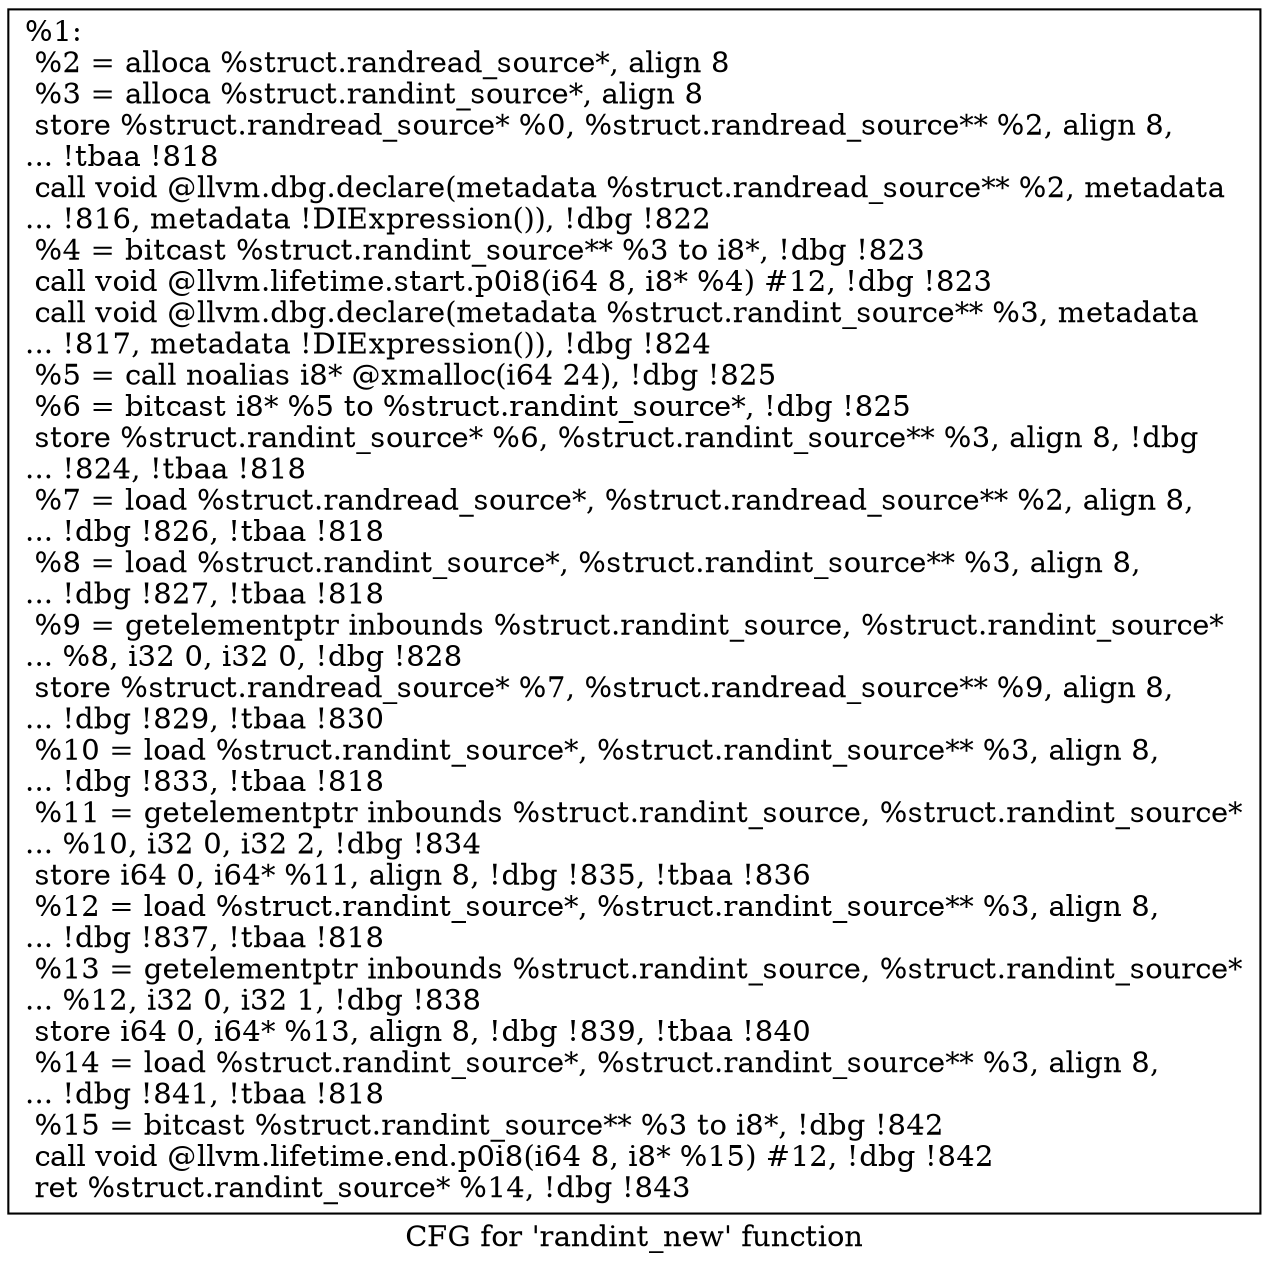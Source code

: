 digraph "CFG for 'randint_new' function" {
	label="CFG for 'randint_new' function";

	Node0x141be50 [shape=record,label="{%1:\l  %2 = alloca %struct.randread_source*, align 8\l  %3 = alloca %struct.randint_source*, align 8\l  store %struct.randread_source* %0, %struct.randread_source** %2, align 8,\l... !tbaa !818\l  call void @llvm.dbg.declare(metadata %struct.randread_source** %2, metadata\l... !816, metadata !DIExpression()), !dbg !822\l  %4 = bitcast %struct.randint_source** %3 to i8*, !dbg !823\l  call void @llvm.lifetime.start.p0i8(i64 8, i8* %4) #12, !dbg !823\l  call void @llvm.dbg.declare(metadata %struct.randint_source** %3, metadata\l... !817, metadata !DIExpression()), !dbg !824\l  %5 = call noalias i8* @xmalloc(i64 24), !dbg !825\l  %6 = bitcast i8* %5 to %struct.randint_source*, !dbg !825\l  store %struct.randint_source* %6, %struct.randint_source** %3, align 8, !dbg\l... !824, !tbaa !818\l  %7 = load %struct.randread_source*, %struct.randread_source** %2, align 8,\l... !dbg !826, !tbaa !818\l  %8 = load %struct.randint_source*, %struct.randint_source** %3, align 8,\l... !dbg !827, !tbaa !818\l  %9 = getelementptr inbounds %struct.randint_source, %struct.randint_source*\l... %8, i32 0, i32 0, !dbg !828\l  store %struct.randread_source* %7, %struct.randread_source** %9, align 8,\l... !dbg !829, !tbaa !830\l  %10 = load %struct.randint_source*, %struct.randint_source** %3, align 8,\l... !dbg !833, !tbaa !818\l  %11 = getelementptr inbounds %struct.randint_source, %struct.randint_source*\l... %10, i32 0, i32 2, !dbg !834\l  store i64 0, i64* %11, align 8, !dbg !835, !tbaa !836\l  %12 = load %struct.randint_source*, %struct.randint_source** %3, align 8,\l... !dbg !837, !tbaa !818\l  %13 = getelementptr inbounds %struct.randint_source, %struct.randint_source*\l... %12, i32 0, i32 1, !dbg !838\l  store i64 0, i64* %13, align 8, !dbg !839, !tbaa !840\l  %14 = load %struct.randint_source*, %struct.randint_source** %3, align 8,\l... !dbg !841, !tbaa !818\l  %15 = bitcast %struct.randint_source** %3 to i8*, !dbg !842\l  call void @llvm.lifetime.end.p0i8(i64 8, i8* %15) #12, !dbg !842\l  ret %struct.randint_source* %14, !dbg !843\l}"];
}
